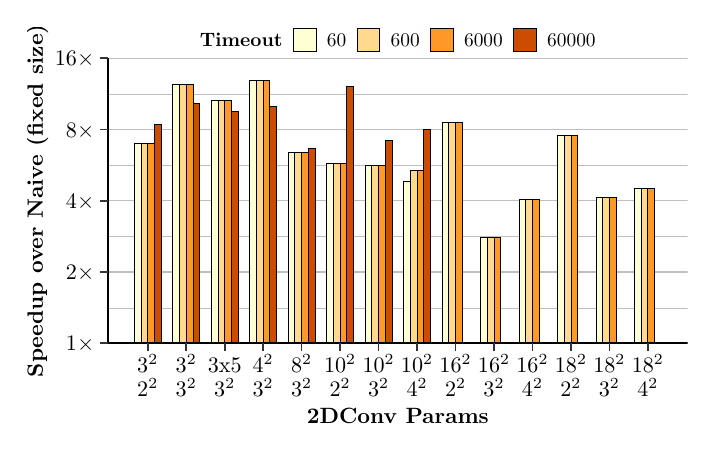 % Created by tikzDevice version 0.12.4 on 2023-04-18 20:14:10
% !TEX encoding = UTF-8 Unicode
\begin{tikzpicture}[x=1pt,y=1pt]
\definecolor{fillColor}{RGB}{255,255,255}
\path[use as bounding box,fill=fillColor,fill opacity=0.00] (0,0) rectangle (238.49,144.54);
\begin{scope}
\path[clip] (  0.00,  0.00) rectangle (238.49,144.54);
\definecolor{drawColor}{RGB}{255,255,255}
\definecolor{fillColor}{RGB}{255,255,255}

\path[draw=drawColor,line width= 0.6pt,line join=round,line cap=round,fill=fillColor] (  0.00,  0.00) rectangle (238.49,144.54);
\end{scope}
\begin{scope}
\path[clip] ( 29.00, 30.48) rectangle (238.49,133.51);
\definecolor{fillColor}{RGB}{255,255,255}

\path[fill=fillColor] ( 29.00, 30.48) rectangle (238.49,133.51);
\definecolor{drawColor}{RGB}{190,190,190}

\path[draw=drawColor,line width= 0.1pt,line join=round] ( 29.00, 43.36) --
	(238.49, 43.36);

\path[draw=drawColor,line width= 0.1pt,line join=round] ( 29.00, 69.12) --
	(238.49, 69.12);

\path[draw=drawColor,line width= 0.1pt,line join=round] ( 29.00, 94.87) --
	(238.49, 94.87);

\path[draw=drawColor,line width= 0.1pt,line join=round] ( 29.00,120.63) --
	(238.49,120.63);

\path[draw=drawColor,line width= 0.5pt,line join=round] ( 29.00, 30.48) --
	(238.49, 30.48);

\path[draw=drawColor,line width= 0.5pt,line join=round] ( 29.00, 56.24) --
	(238.49, 56.24);

\path[draw=drawColor,line width= 0.5pt,line join=round] ( 29.00, 81.99) --
	(238.49, 81.99);

\path[draw=drawColor,line width= 0.5pt,line join=round] ( 29.00,107.75) --
	(238.49,107.75);

\path[draw=drawColor,line width= 0.5pt,line join=round] ( 29.00,133.51) --
	(238.49,133.51);
\definecolor{drawColor}{RGB}{0,0,0}
\definecolor{fillColor}{RGB}{255,255,212}

\path[draw=drawColor,line width= 0.3pt,fill=fillColor] ( 38.52, 30.48) rectangle ( 40.95,102.88);
\definecolor{fillColor}{RGB}{254,217,142}

\path[draw=drawColor,line width= 0.3pt,fill=fillColor] ( 40.95, 30.48) rectangle ( 43.38,102.88);
\definecolor{fillColor}{RGB}{254,153,41}

\path[draw=drawColor,line width= 0.3pt,fill=fillColor] ( 43.38, 30.48) rectangle ( 45.82,102.88);
\definecolor{fillColor}{RGB}{204,76,2}

\path[draw=drawColor,line width= 0.3pt,fill=fillColor] ( 45.82, 30.48) rectangle ( 48.25,109.53);
\definecolor{fillColor}{RGB}{255,255,212}

\path[draw=drawColor,line width= 0.3pt,fill=fillColor] ( 52.42, 30.48) rectangle ( 54.85,124.03);
\definecolor{fillColor}{RGB}{254,217,142}

\path[draw=drawColor,line width= 0.3pt,fill=fillColor] ( 54.85, 30.48) rectangle ( 57.29,124.03);
\definecolor{fillColor}{RGB}{254,153,41}

\path[draw=drawColor,line width= 0.3pt,fill=fillColor] ( 57.29, 30.48) rectangle ( 59.72,124.03);
\definecolor{fillColor}{RGB}{204,76,2}

\path[draw=drawColor,line width= 0.3pt,fill=fillColor] ( 59.72, 30.48) rectangle ( 62.15,117.15);
\definecolor{fillColor}{RGB}{255,255,212}

\path[draw=drawColor,line width= 0.3pt,fill=fillColor] ( 66.32, 30.48) rectangle ( 68.75,118.28);
\definecolor{fillColor}{RGB}{254,217,142}

\path[draw=drawColor,line width= 0.3pt,fill=fillColor] ( 68.75, 30.48) rectangle ( 71.19,118.28);
\definecolor{fillColor}{RGB}{254,153,41}

\path[draw=drawColor,line width= 0.3pt,fill=fillColor] ( 71.19, 30.48) rectangle ( 73.62,118.28);
\definecolor{fillColor}{RGB}{204,76,2}

\path[draw=drawColor,line width= 0.3pt,fill=fillColor] ( 73.62, 30.48) rectangle ( 76.05,114.26);
\definecolor{fillColor}{RGB}{255,255,212}

\path[draw=drawColor,line width= 0.3pt,fill=fillColor] ( 80.22, 30.48) rectangle ( 82.66,125.32);
\definecolor{fillColor}{RGB}{254,217,142}

\path[draw=drawColor,line width= 0.3pt,fill=fillColor] ( 82.66, 30.48) rectangle ( 85.09,125.32);
\definecolor{fillColor}{RGB}{254,153,41}

\path[draw=drawColor,line width= 0.3pt,fill=fillColor] ( 85.09, 30.48) rectangle ( 87.52,125.32);
\definecolor{fillColor}{RGB}{204,76,2}

\path[draw=drawColor,line width= 0.3pt,fill=fillColor] ( 87.52, 30.48) rectangle ( 89.95,116.07);
\definecolor{fillColor}{RGB}{255,255,212}

\path[draw=drawColor,line width= 0.3pt,fill=fillColor] ( 94.12, 30.48) rectangle ( 96.56, 99.38);
\definecolor{fillColor}{RGB}{254,217,142}

\path[draw=drawColor,line width= 0.3pt,fill=fillColor] ( 96.56, 30.48) rectangle ( 98.99, 99.38);
\definecolor{fillColor}{RGB}{254,153,41}

\path[draw=drawColor,line width= 0.3pt,fill=fillColor] ( 98.99, 30.48) rectangle (101.42, 99.38);
\definecolor{fillColor}{RGB}{204,76,2}

\path[draw=drawColor,line width= 0.3pt,fill=fillColor] (101.42, 30.48) rectangle (103.86,100.75);
\definecolor{fillColor}{RGB}{255,255,212}

\path[draw=drawColor,line width= 0.3pt,fill=fillColor] (108.03, 30.48) rectangle (110.46, 95.36);
\definecolor{fillColor}{RGB}{254,217,142}

\path[draw=drawColor,line width= 0.3pt,fill=fillColor] (110.46, 30.48) rectangle (112.89, 95.36);
\definecolor{fillColor}{RGB}{254,153,41}

\path[draw=drawColor,line width= 0.3pt,fill=fillColor] (112.89, 30.48) rectangle (115.32, 95.36);
\definecolor{fillColor}{RGB}{204,76,2}

\path[draw=drawColor,line width= 0.3pt,fill=fillColor] (115.32, 30.48) rectangle (117.76,123.25);
\definecolor{fillColor}{RGB}{255,255,212}

\path[draw=drawColor,line width= 0.3pt,fill=fillColor] (121.93, 30.48) rectangle (124.36, 94.82);
\definecolor{fillColor}{RGB}{254,217,142}

\path[draw=drawColor,line width= 0.3pt,fill=fillColor] (124.36, 30.48) rectangle (126.79, 94.82);
\definecolor{fillColor}{RGB}{254,153,41}

\path[draw=drawColor,line width= 0.3pt,fill=fillColor] (126.79, 30.48) rectangle (129.23, 94.82);
\definecolor{fillColor}{RGB}{204,76,2}

\path[draw=drawColor,line width= 0.3pt,fill=fillColor] (129.23, 30.48) rectangle (131.66,103.69);
\definecolor{fillColor}{RGB}{255,255,212}

\path[draw=drawColor,line width= 0.3pt,fill=fillColor] (135.83, 30.48) rectangle (138.26, 89.07);
\definecolor{fillColor}{RGB}{254,217,142}

\path[draw=drawColor,line width= 0.3pt,fill=fillColor] (138.26, 30.48) rectangle (140.69, 92.97);
\definecolor{fillColor}{RGB}{254,153,41}

\path[draw=drawColor,line width= 0.3pt,fill=fillColor] (140.69, 30.48) rectangle (143.13, 92.97);
\definecolor{fillColor}{RGB}{204,76,2}

\path[draw=drawColor,line width= 0.3pt,fill=fillColor] (143.13, 30.48) rectangle (145.56,107.72);
\definecolor{fillColor}{RGB}{255,255,212}

\path[draw=drawColor,line width= 0.3pt,fill=fillColor] (149.73, 30.48) rectangle (152.16,110.16);
\definecolor{fillColor}{RGB}{254,217,142}

\path[draw=drawColor,line width= 0.3pt,fill=fillColor] (152.16, 30.48) rectangle (154.60,110.16);
\definecolor{fillColor}{RGB}{254,153,41}

\path[draw=drawColor,line width= 0.3pt,fill=fillColor] (154.60, 30.48) rectangle (157.03,110.16);
\definecolor{fillColor}{RGB}{255,255,212}

\path[draw=drawColor,line width= 0.3pt,fill=fillColor] (163.63, 30.48) rectangle (166.06, 68.59);
\definecolor{fillColor}{RGB}{254,217,142}

\path[draw=drawColor,line width= 0.3pt,fill=fillColor] (166.06, 30.48) rectangle (168.50, 68.59);
\definecolor{fillColor}{RGB}{254,153,41}

\path[draw=drawColor,line width= 0.3pt,fill=fillColor] (168.50, 30.48) rectangle (170.93, 68.59);
\definecolor{fillColor}{RGB}{255,255,212}

\path[draw=drawColor,line width= 0.3pt,fill=fillColor] (177.53, 30.48) rectangle (179.97, 82.37);
\definecolor{fillColor}{RGB}{254,217,142}

\path[draw=drawColor,line width= 0.3pt,fill=fillColor] (179.97, 30.48) rectangle (182.40, 82.37);
\definecolor{fillColor}{RGB}{254,153,41}

\path[draw=drawColor,line width= 0.3pt,fill=fillColor] (182.40, 30.48) rectangle (184.83, 82.37);
\definecolor{fillColor}{RGB}{255,255,212}

\path[draw=drawColor,line width= 0.3pt,fill=fillColor] (191.43, 30.48) rectangle (193.87,105.73);
\definecolor{fillColor}{RGB}{254,217,142}

\path[draw=drawColor,line width= 0.3pt,fill=fillColor] (193.87, 30.48) rectangle (196.30,105.73);
\definecolor{fillColor}{RGB}{254,153,41}

\path[draw=drawColor,line width= 0.3pt,fill=fillColor] (196.30, 30.48) rectangle (198.73,105.73);
\definecolor{fillColor}{RGB}{255,255,212}

\path[draw=drawColor,line width= 0.3pt,fill=fillColor] (205.34, 30.48) rectangle (207.77, 83.09);
\definecolor{fillColor}{RGB}{254,217,142}

\path[draw=drawColor,line width= 0.3pt,fill=fillColor] (207.77, 30.48) rectangle (210.20, 83.09);
\definecolor{fillColor}{RGB}{254,153,41}

\path[draw=drawColor,line width= 0.3pt,fill=fillColor] (210.20, 30.48) rectangle (212.63, 83.09);
\definecolor{fillColor}{RGB}{255,255,212}

\path[draw=drawColor,line width= 0.3pt,fill=fillColor] (219.24, 30.48) rectangle (221.67, 86.52);
\definecolor{fillColor}{RGB}{254,217,142}

\path[draw=drawColor,line width= 0.3pt,fill=fillColor] (221.67, 30.48) rectangle (224.10, 86.52);
\definecolor{fillColor}{RGB}{254,153,41}

\path[draw=drawColor,line width= 0.3pt,fill=fillColor] (224.10, 30.48) rectangle (226.54, 86.52);
\end{scope}
\begin{scope}
\path[clip] (  0.00,  0.00) rectangle (238.49,144.54);
\definecolor{drawColor}{RGB}{0,0,0}

\path[draw=drawColor,line width= 0.6pt,line join=round] ( 29.00, 30.48) --
	( 29.00,133.51);
\end{scope}
\begin{scope}
\path[clip] (  0.00,  0.00) rectangle (238.49,144.54);
\definecolor{drawColor}{RGB}{0,0,0}

\node[text=drawColor,anchor=base east,inner sep=0pt, outer sep=0pt, scale=  0.80] at ( 24.05, 27.73) {1$\times$};

\node[text=drawColor,anchor=base east,inner sep=0pt, outer sep=0pt, scale=  0.80] at ( 24.05, 53.48) {2$\times$};

\node[text=drawColor,anchor=base east,inner sep=0pt, outer sep=0pt, scale=  0.80] at ( 24.05, 79.24) {4$\times$};

\node[text=drawColor,anchor=base east,inner sep=0pt, outer sep=0pt, scale=  0.80] at ( 24.05,105.00) {8$\times$};

\node[text=drawColor,anchor=base east,inner sep=0pt, outer sep=0pt, scale=  0.80] at ( 24.05,130.75) {16$\times$};
\end{scope}
\begin{scope}
\path[clip] (  0.00,  0.00) rectangle (238.49,144.54);
\definecolor{drawColor}{gray}{0.20}

\path[draw=drawColor,line width= 0.6pt,line join=round] ( 26.25, 30.48) --
	( 29.00, 30.48);

\path[draw=drawColor,line width= 0.6pt,line join=round] ( 26.25, 56.24) --
	( 29.00, 56.24);

\path[draw=drawColor,line width= 0.6pt,line join=round] ( 26.25, 81.99) --
	( 29.00, 81.99);

\path[draw=drawColor,line width= 0.6pt,line join=round] ( 26.25,107.75) --
	( 29.00,107.75);

\path[draw=drawColor,line width= 0.6pt,line join=round] ( 26.25,133.51) --
	( 29.00,133.51);
\end{scope}
\begin{scope}
\path[clip] (  0.00,  0.00) rectangle (238.49,144.54);
\definecolor{drawColor}{RGB}{0,0,0}

\path[draw=drawColor,line width= 0.6pt,line join=round] ( 29.00, 30.48) --
	(238.49, 30.48);
\end{scope}
\begin{scope}
\path[clip] (  0.00,  0.00) rectangle (238.49,144.54);
\definecolor{drawColor}{gray}{0.20}

\path[draw=drawColor,line width= 0.6pt,line join=round] ( 43.38, 27.73) --
	( 43.38, 30.48);

\path[draw=drawColor,line width= 0.6pt,line join=round] ( 57.29, 27.73) --
	( 57.29, 30.48);

\path[draw=drawColor,line width= 0.6pt,line join=round] ( 71.19, 27.73) --
	( 71.19, 30.48);

\path[draw=drawColor,line width= 0.6pt,line join=round] ( 85.09, 27.73) --
	( 85.09, 30.48);

\path[draw=drawColor,line width= 0.6pt,line join=round] ( 98.99, 27.73) --
	( 98.99, 30.48);

\path[draw=drawColor,line width= 0.6pt,line join=round] (112.89, 27.73) --
	(112.89, 30.48);

\path[draw=drawColor,line width= 0.6pt,line join=round] (126.79, 27.73) --
	(126.79, 30.48);

\path[draw=drawColor,line width= 0.6pt,line join=round] (140.69, 27.73) --
	(140.69, 30.48);

\path[draw=drawColor,line width= 0.6pt,line join=round] (154.60, 27.73) --
	(154.60, 30.48);

\path[draw=drawColor,line width= 0.6pt,line join=round] (168.50, 27.73) --
	(168.50, 30.48);

\path[draw=drawColor,line width= 0.6pt,line join=round] (182.40, 27.73) --
	(182.40, 30.48);

\path[draw=drawColor,line width= 0.6pt,line join=round] (196.30, 27.73) --
	(196.30, 30.48);

\path[draw=drawColor,line width= 0.6pt,line join=round] (210.20, 27.73) --
	(210.20, 30.48);

\path[draw=drawColor,line width= 0.6pt,line join=round] (224.10, 27.73) --
	(224.10, 30.48);
\end{scope}
\begin{scope}
\path[clip] (  0.00,  0.00) rectangle (238.49,144.54);
\definecolor{drawColor}{RGB}{0,0,0}

\node[text=drawColor,anchor=base,inner sep=0pt, outer sep=0pt, scale=  0.80] at ( 43.38, 20.02) {3$^2$};

\node[text=drawColor,anchor=base,inner sep=0pt, outer sep=0pt, scale=  0.80] at ( 43.38, 11.38) {2$^2$};

\node[text=drawColor,anchor=base,inner sep=0pt, outer sep=0pt, scale=  0.80] at ( 57.29, 20.02) {3$^2$};

\node[text=drawColor,anchor=base,inner sep=0pt, outer sep=0pt, scale=  0.80] at ( 57.29, 11.38) {3$^2$};

\node[text=drawColor,anchor=base,inner sep=0pt, outer sep=0pt, scale=  0.80] at ( 71.19, 20.02) {3x5};

\node[text=drawColor,anchor=base,inner sep=0pt, outer sep=0pt, scale=  0.80] at ( 71.19, 11.38) {3$^2$};

\node[text=drawColor,anchor=base,inner sep=0pt, outer sep=0pt, scale=  0.80] at ( 85.09, 20.02) {4$^2$};

\node[text=drawColor,anchor=base,inner sep=0pt, outer sep=0pt, scale=  0.80] at ( 85.09, 11.38) {3$^2$};

\node[text=drawColor,anchor=base,inner sep=0pt, outer sep=0pt, scale=  0.80] at ( 98.99, 20.02) {8$^2$};

\node[text=drawColor,anchor=base,inner sep=0pt, outer sep=0pt, scale=  0.80] at ( 98.99, 11.38) {3$^2$};

\node[text=drawColor,anchor=base,inner sep=0pt, outer sep=0pt, scale=  0.80] at (112.89, 20.02) {10$^2$};

\node[text=drawColor,anchor=base,inner sep=0pt, outer sep=0pt, scale=  0.80] at (112.89, 11.38) {2$^2$};

\node[text=drawColor,anchor=base,inner sep=0pt, outer sep=0pt, scale=  0.80] at (126.79, 20.02) {10$^2$};

\node[text=drawColor,anchor=base,inner sep=0pt, outer sep=0pt, scale=  0.80] at (126.79, 11.38) {3$^2$};

\node[text=drawColor,anchor=base,inner sep=0pt, outer sep=0pt, scale=  0.80] at (140.69, 20.02) {10$^2$};

\node[text=drawColor,anchor=base,inner sep=0pt, outer sep=0pt, scale=  0.80] at (140.69, 11.38) {4$^2$};

\node[text=drawColor,anchor=base,inner sep=0pt, outer sep=0pt, scale=  0.80] at (154.60, 20.02) {16$^2$};

\node[text=drawColor,anchor=base,inner sep=0pt, outer sep=0pt, scale=  0.80] at (154.60, 11.38) {2$^2$};

\node[text=drawColor,anchor=base,inner sep=0pt, outer sep=0pt, scale=  0.80] at (168.50, 20.02) {16$^2$};

\node[text=drawColor,anchor=base,inner sep=0pt, outer sep=0pt, scale=  0.80] at (168.50, 11.38) {3$^2$};

\node[text=drawColor,anchor=base,inner sep=0pt, outer sep=0pt, scale=  0.80] at (182.40, 20.02) {16$^2$};

\node[text=drawColor,anchor=base,inner sep=0pt, outer sep=0pt, scale=  0.80] at (182.40, 11.38) {4$^2$};

\node[text=drawColor,anchor=base,inner sep=0pt, outer sep=0pt, scale=  0.80] at (196.30, 20.02) {18$^2$};

\node[text=drawColor,anchor=base,inner sep=0pt, outer sep=0pt, scale=  0.80] at (196.30, 11.38) {2$^2$};

\node[text=drawColor,anchor=base,inner sep=0pt, outer sep=0pt, scale=  0.80] at (210.20, 20.02) {18$^2$};

\node[text=drawColor,anchor=base,inner sep=0pt, outer sep=0pt, scale=  0.80] at (210.20, 11.38) {3$^2$};

\node[text=drawColor,anchor=base,inner sep=0pt, outer sep=0pt, scale=  0.80] at (224.10, 20.02) {18$^2$};

\node[text=drawColor,anchor=base,inner sep=0pt, outer sep=0pt, scale=  0.80] at (224.10, 11.38) {4$^2$};
\end{scope}
\begin{scope}
\path[clip] (  0.00,  0.00) rectangle (238.49,144.54);
\definecolor{drawColor}{RGB}{0,0,0}

\node[text=drawColor,anchor=base,inner sep=0pt, outer sep=0pt, scale=  0.80] at (133.74,  1.56) {\bfseries 2DConv Params};
\end{scope}
\begin{scope}
\path[clip] (  0.00,  0.00) rectangle (238.49,144.54);
\definecolor{drawColor}{RGB}{0,0,0}

\node[text=drawColor,rotate= 90.00,anchor=base,inner sep=0pt, outer sep=0pt, scale=  0.80] at (  5.52, 81.99) {\bfseries Speedup over Naive (fixed size)};
\end{scope}
\begin{scope}
\path[clip] (  0.00,  0.00) rectangle (238.49,144.54);
\definecolor{drawColor}{RGB}{0,0,0}

\node[text=drawColor,anchor=base west,inner sep=0pt, outer sep=0pt, scale=  0.70] at ( 62.26,137.61) {\bfseries Timeout};
\end{scope}
\begin{scope}
\path[clip] (  0.00,  0.00) rectangle (238.49,144.54);
\definecolor{drawColor}{RGB}{0,0,0}
\definecolor{fillColor}{RGB}{255,255,212}

\path[draw=drawColor,line width= 0.3pt,fill=fillColor] ( 96.04,135.93) rectangle (104.22,144.11);
\end{scope}
\begin{scope}
\path[clip] (  0.00,  0.00) rectangle (238.49,144.54);
\definecolor{drawColor}{RGB}{0,0,0}
\definecolor{fillColor}{RGB}{254,217,142}

\path[draw=drawColor,line width= 0.3pt,fill=fillColor] (119.07,135.93) rectangle (127.25,144.11);
\end{scope}
\begin{scope}
\path[clip] (  0.00,  0.00) rectangle (238.49,144.54);
\definecolor{drawColor}{RGB}{0,0,0}
\definecolor{fillColor}{RGB}{254,153,41}

\path[draw=drawColor,line width= 0.3pt,fill=fillColor] (145.60,135.93) rectangle (153.78,144.11);
\end{scope}
\begin{scope}
\path[clip] (  0.00,  0.00) rectangle (238.49,144.54);
\definecolor{drawColor}{RGB}{0,0,0}
\definecolor{fillColor}{RGB}{204,76,2}

\path[draw=drawColor,line width= 0.3pt,fill=fillColor] (175.63,135.93) rectangle (183.81,144.11);
\end{scope}
\begin{scope}
\path[clip] (  0.00,  0.00) rectangle (238.49,144.54);
\definecolor{drawColor}{RGB}{0,0,0}

\node[text=drawColor,anchor=base west,inner sep=0pt, outer sep=0pt, scale=  0.70] at (108.14,137.61) {60};
\end{scope}
\begin{scope}
\path[clip] (  0.00,  0.00) rectangle (238.49,144.54);
\definecolor{drawColor}{RGB}{0,0,0}

\node[text=drawColor,anchor=base west,inner sep=0pt, outer sep=0pt, scale=  0.70] at (131.18,137.61) {600};
\end{scope}
\begin{scope}
\path[clip] (  0.00,  0.00) rectangle (238.49,144.54);
\definecolor{drawColor}{RGB}{0,0,0}

\node[text=drawColor,anchor=base west,inner sep=0pt, outer sep=0pt, scale=  0.70] at (157.71,137.61) {6000};
\end{scope}
\begin{scope}
\path[clip] (  0.00,  0.00) rectangle (238.49,144.54);
\definecolor{drawColor}{RGB}{0,0,0}

\node[text=drawColor,anchor=base west,inner sep=0pt, outer sep=0pt, scale=  0.70] at (187.74,137.61) {60000};
\end{scope}
\end{tikzpicture}
